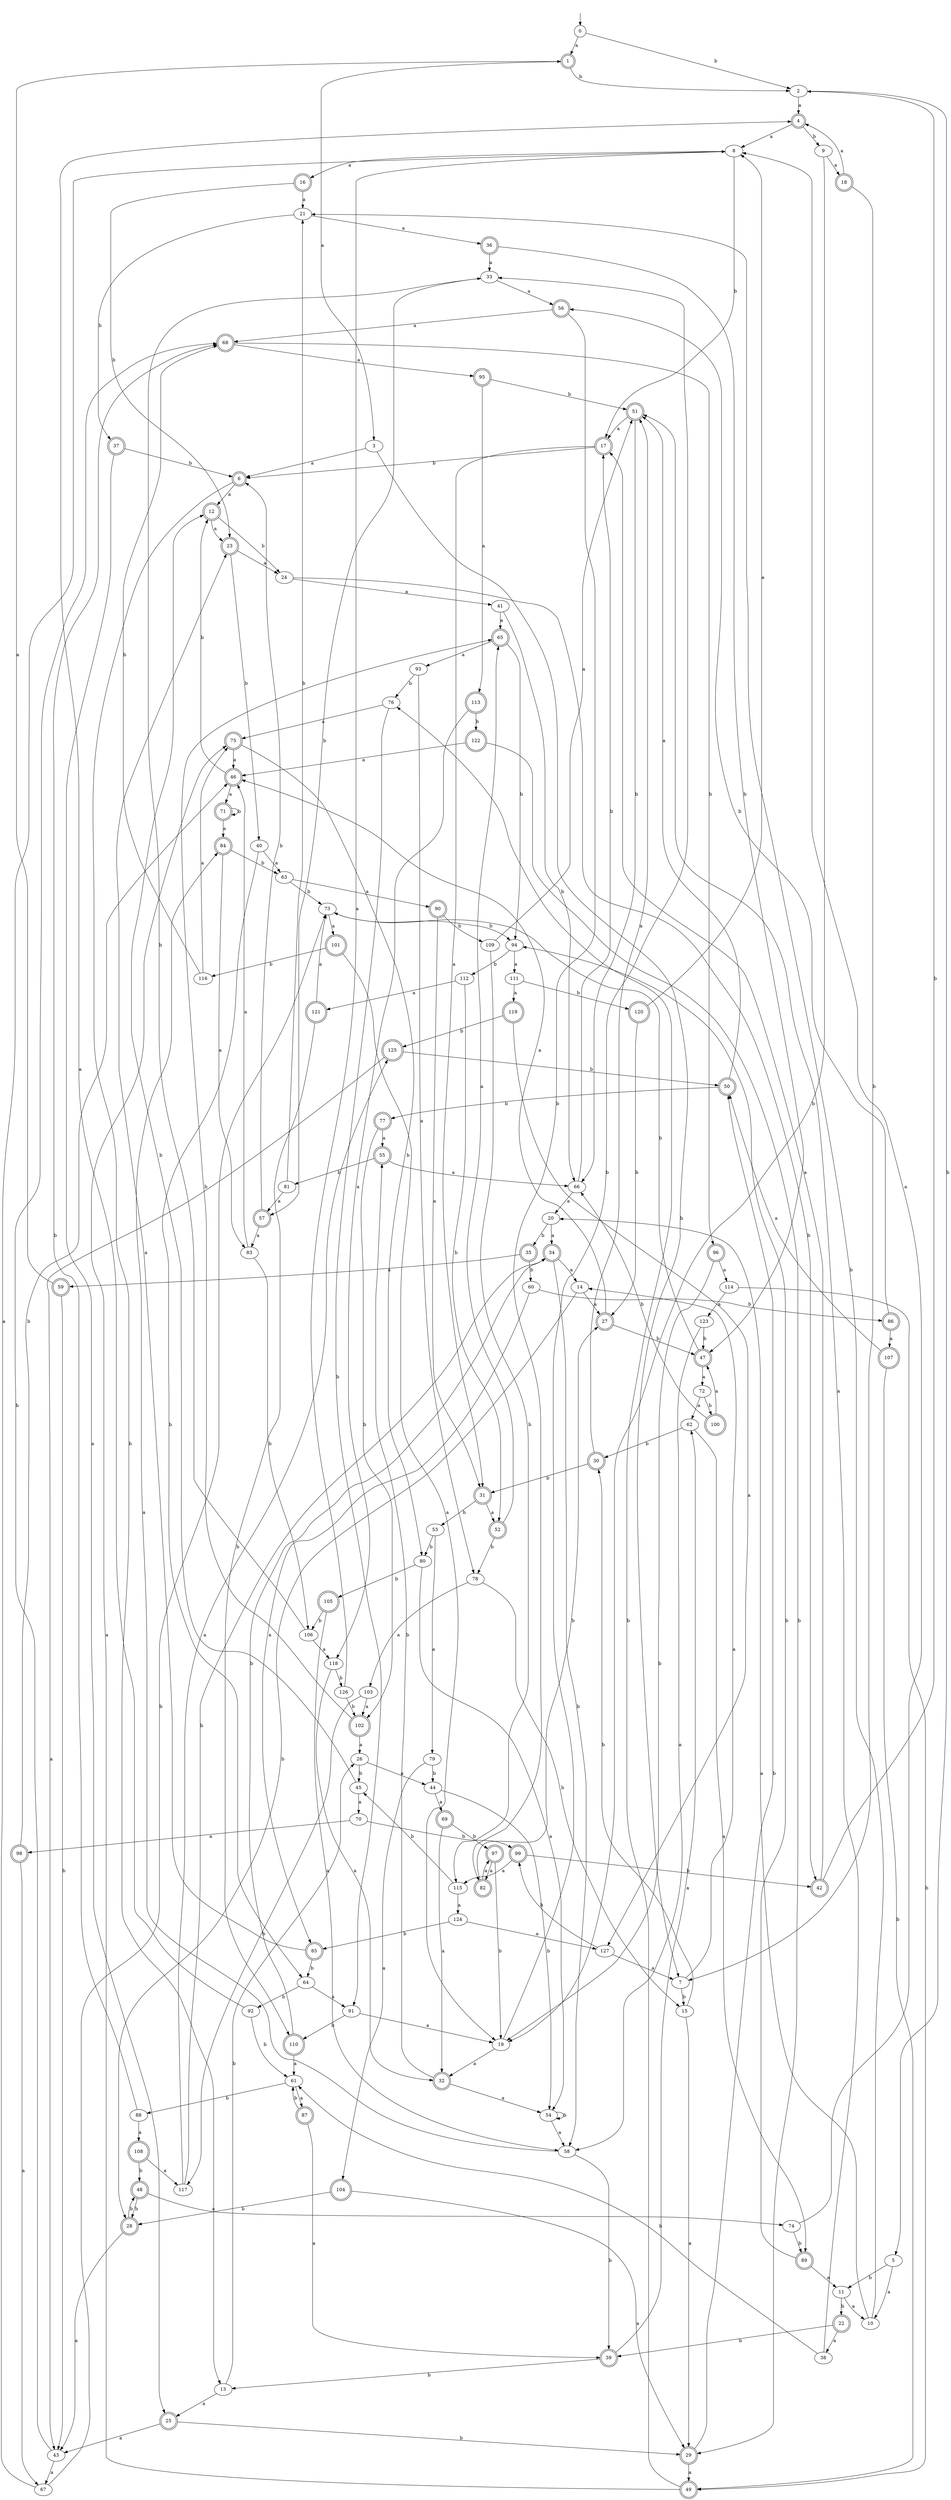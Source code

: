 digraph RandomDFA {
  __start0 [label="", shape=none];
  __start0 -> 0 [label=""];
  0 [shape=circle]
  0 -> 1 [label="a"]
  0 -> 2 [label="b"]
  1 [shape=doublecircle]
  1 -> 3 [label="a"]
  1 -> 2 [label="b"]
  2
  2 -> 4 [label="a"]
  2 -> 5 [label="b"]
  3
  3 -> 6 [label="a"]
  3 -> 7 [label="b"]
  4 [shape=doublecircle]
  4 -> 8 [label="a"]
  4 -> 9 [label="b"]
  5
  5 -> 10 [label="a"]
  5 -> 11 [label="b"]
  6 [shape=doublecircle]
  6 -> 12 [label="a"]
  6 -> 13 [label="b"]
  7
  7 -> 14 [label="a"]
  7 -> 15 [label="b"]
  8
  8 -> 16 [label="a"]
  8 -> 17 [label="b"]
  9
  9 -> 18 [label="a"]
  9 -> 19 [label="b"]
  10
  10 -> 20 [label="a"]
  10 -> 21 [label="b"]
  11
  11 -> 10 [label="a"]
  11 -> 22 [label="b"]
  12 [shape=doublecircle]
  12 -> 23 [label="a"]
  12 -> 24 [label="b"]
  13
  13 -> 25 [label="a"]
  13 -> 26 [label="b"]
  14
  14 -> 27 [label="a"]
  14 -> 28 [label="b"]
  15
  15 -> 29 [label="a"]
  15 -> 30 [label="b"]
  16 [shape=doublecircle]
  16 -> 21 [label="a"]
  16 -> 23 [label="b"]
  17 [shape=doublecircle]
  17 -> 31 [label="a"]
  17 -> 6 [label="b"]
  18 [shape=doublecircle]
  18 -> 4 [label="a"]
  18 -> 7 [label="b"]
  19
  19 -> 32 [label="a"]
  19 -> 33 [label="b"]
  20
  20 -> 34 [label="a"]
  20 -> 35 [label="b"]
  21
  21 -> 36 [label="a"]
  21 -> 37 [label="b"]
  22 [shape=doublecircle]
  22 -> 38 [label="a"]
  22 -> 39 [label="b"]
  23 [shape=doublecircle]
  23 -> 24 [label="a"]
  23 -> 40 [label="b"]
  24
  24 -> 41 [label="a"]
  24 -> 42 [label="b"]
  25 [shape=doublecircle]
  25 -> 43 [label="a"]
  25 -> 29 [label="b"]
  26
  26 -> 44 [label="a"]
  26 -> 45 [label="b"]
  27 [shape=doublecircle]
  27 -> 46 [label="a"]
  27 -> 47 [label="b"]
  28 [shape=doublecircle]
  28 -> 43 [label="a"]
  28 -> 48 [label="b"]
  29 [shape=doublecircle]
  29 -> 49 [label="a"]
  29 -> 50 [label="b"]
  30 [shape=doublecircle]
  30 -> 51 [label="a"]
  30 -> 31 [label="b"]
  31 [shape=doublecircle]
  31 -> 52 [label="a"]
  31 -> 53 [label="b"]
  32 [shape=doublecircle]
  32 -> 54 [label="a"]
  32 -> 55 [label="b"]
  33
  33 -> 56 [label="a"]
  33 -> 57 [label="b"]
  34 [shape=doublecircle]
  34 -> 14 [label="a"]
  34 -> 58 [label="b"]
  35 [shape=doublecircle]
  35 -> 59 [label="a"]
  35 -> 60 [label="b"]
  36 [shape=doublecircle]
  36 -> 33 [label="a"]
  36 -> 47 [label="b"]
  37 [shape=doublecircle]
  37 -> 25 [label="a"]
  37 -> 6 [label="b"]
  38
  38 -> 51 [label="a"]
  38 -> 61 [label="b"]
  39 [shape=doublecircle]
  39 -> 62 [label="a"]
  39 -> 13 [label="b"]
  40
  40 -> 63 [label="a"]
  40 -> 64 [label="b"]
  41
  41 -> 65 [label="a"]
  41 -> 66 [label="b"]
  42 [shape=doublecircle]
  42 -> 17 [label="a"]
  42 -> 2 [label="b"]
  43
  43 -> 67 [label="a"]
  43 -> 68 [label="b"]
  44
  44 -> 69 [label="a"]
  44 -> 54 [label="b"]
  45
  45 -> 70 [label="a"]
  45 -> 12 [label="b"]
  46 [shape=doublecircle]
  46 -> 71 [label="a"]
  46 -> 12 [label="b"]
  47 [shape=doublecircle]
  47 -> 72 [label="a"]
  47 -> 73 [label="b"]
  48 [shape=doublecircle]
  48 -> 74 [label="a"]
  48 -> 28 [label="b"]
  49 [shape=doublecircle]
  49 -> 75 [label="a"]
  49 -> 76 [label="b"]
  50 [shape=doublecircle]
  50 -> 51 [label="a"]
  50 -> 77 [label="b"]
  51 [shape=doublecircle]
  51 -> 17 [label="a"]
  51 -> 66 [label="b"]
  52 [shape=doublecircle]
  52 -> 65 [label="a"]
  52 -> 78 [label="b"]
  53
  53 -> 79 [label="a"]
  53 -> 80 [label="b"]
  54
  54 -> 58 [label="a"]
  54 -> 54 [label="b"]
  55 [shape=doublecircle]
  55 -> 66 [label="a"]
  55 -> 81 [label="b"]
  56 [shape=doublecircle]
  56 -> 68 [label="a"]
  56 -> 82 [label="b"]
  57 [shape=doublecircle]
  57 -> 83 [label="a"]
  57 -> 6 [label="b"]
  58
  58 -> 84 [label="a"]
  58 -> 39 [label="b"]
  59 [shape=doublecircle]
  59 -> 1 [label="a"]
  59 -> 43 [label="b"]
  60
  60 -> 85 [label="a"]
  60 -> 86 [label="b"]
  61
  61 -> 87 [label="a"]
  61 -> 88 [label="b"]
  62
  62 -> 89 [label="a"]
  62 -> 30 [label="b"]
  63
  63 -> 90 [label="a"]
  63 -> 73 [label="b"]
  64
  64 -> 91 [label="a"]
  64 -> 92 [label="b"]
  65 [shape=doublecircle]
  65 -> 93 [label="a"]
  65 -> 94 [label="b"]
  66
  66 -> 20 [label="a"]
  66 -> 17 [label="b"]
  67
  67 -> 8 [label="a"]
  67 -> 73 [label="b"]
  68 [shape=doublecircle]
  68 -> 95 [label="a"]
  68 -> 96 [label="b"]
  69 [shape=doublecircle]
  69 -> 32 [label="a"]
  69 -> 97 [label="b"]
  70
  70 -> 98 [label="a"]
  70 -> 99 [label="b"]
  71 [shape=doublecircle]
  71 -> 84 [label="a"]
  71 -> 71 [label="b"]
  72
  72 -> 62 [label="a"]
  72 -> 100 [label="b"]
  73
  73 -> 101 [label="a"]
  73 -> 94 [label="b"]
  74
  74 -> 8 [label="a"]
  74 -> 89 [label="b"]
  75 [shape=doublecircle]
  75 -> 46 [label="a"]
  75 -> 80 [label="b"]
  76
  76 -> 75 [label="a"]
  76 -> 91 [label="b"]
  77 [shape=doublecircle]
  77 -> 55 [label="a"]
  77 -> 102 [label="b"]
  78
  78 -> 103 [label="a"]
  78 -> 15 [label="b"]
  79
  79 -> 104 [label="a"]
  79 -> 44 [label="b"]
  80
  80 -> 54 [label="a"]
  80 -> 105 [label="b"]
  81
  81 -> 57 [label="a"]
  81 -> 21 [label="b"]
  82 [shape=doublecircle]
  82 -> 97 [label="a"]
  82 -> 27 [label="b"]
  83
  83 -> 46 [label="a"]
  83 -> 106 [label="b"]
  84 [shape=doublecircle]
  84 -> 83 [label="a"]
  84 -> 63 [label="b"]
  85 [shape=doublecircle]
  85 -> 23 [label="a"]
  85 -> 64 [label="b"]
  86 [shape=doublecircle]
  86 -> 107 [label="a"]
  86 -> 56 [label="b"]
  87 [shape=doublecircle]
  87 -> 39 [label="a"]
  87 -> 61 [label="b"]
  88
  88 -> 108 [label="a"]
  88 -> 68 [label="b"]
  89 [shape=doublecircle]
  89 -> 11 [label="a"]
  89 -> 94 [label="b"]
  90 [shape=doublecircle]
  90 -> 31 [label="a"]
  90 -> 109 [label="b"]
  91
  91 -> 19 [label="a"]
  91 -> 110 [label="b"]
  92
  92 -> 4 [label="a"]
  92 -> 61 [label="b"]
  93
  93 -> 78 [label="a"]
  93 -> 76 [label="b"]
  94
  94 -> 111 [label="a"]
  94 -> 112 [label="b"]
  95 [shape=doublecircle]
  95 -> 113 [label="a"]
  95 -> 51 [label="b"]
  96 [shape=doublecircle]
  96 -> 114 [label="a"]
  96 -> 19 [label="b"]
  97 [shape=doublecircle]
  97 -> 82 [label="a"]
  97 -> 19 [label="b"]
  98 [shape=doublecircle]
  98 -> 67 [label="a"]
  98 -> 46 [label="b"]
  99 [shape=doublecircle]
  99 -> 115 [label="a"]
  99 -> 42 [label="b"]
  100 [shape=doublecircle]
  100 -> 47 [label="a"]
  100 -> 66 [label="b"]
  101 [shape=doublecircle]
  101 -> 19 [label="a"]
  101 -> 116 [label="b"]
  102 [shape=doublecircle]
  102 -> 26 [label="a"]
  102 -> 65 [label="b"]
  103
  103 -> 102 [label="a"]
  103 -> 117 [label="b"]
  104 [shape=doublecircle]
  104 -> 29 [label="a"]
  104 -> 28 [label="b"]
  105 [shape=doublecircle]
  105 -> 58 [label="a"]
  105 -> 106 [label="b"]
  106
  106 -> 118 [label="a"]
  106 -> 33 [label="b"]
  107 [shape=doublecircle]
  107 -> 50 [label="a"]
  107 -> 49 [label="b"]
  108 [shape=doublecircle]
  108 -> 117 [label="a"]
  108 -> 48 [label="b"]
  109
  109 -> 51 [label="a"]
  109 -> 115 [label="b"]
  110 [shape=doublecircle]
  110 -> 61 [label="a"]
  110 -> 34 [label="b"]
  111
  111 -> 119 [label="a"]
  111 -> 120 [label="b"]
  112
  112 -> 121 [label="a"]
  112 -> 52 [label="b"]
  113 [shape=doublecircle]
  113 -> 118 [label="a"]
  113 -> 122 [label="b"]
  114
  114 -> 123 [label="a"]
  114 -> 49 [label="b"]
  115
  115 -> 124 [label="a"]
  115 -> 45 [label="b"]
  116
  116 -> 75 [label="a"]
  116 -> 68 [label="b"]
  117
  117 -> 125 [label="a"]
  117 -> 34 [label="b"]
  118
  118 -> 32 [label="a"]
  118 -> 126 [label="b"]
  119 [shape=doublecircle]
  119 -> 127 [label="a"]
  119 -> 125 [label="b"]
  120 [shape=doublecircle]
  120 -> 8 [label="a"]
  120 -> 27 [label="b"]
  121 [shape=doublecircle]
  121 -> 73 [label="a"]
  121 -> 110 [label="b"]
  122 [shape=doublecircle]
  122 -> 46 [label="a"]
  122 -> 29 [label="b"]
  123
  123 -> 58 [label="a"]
  123 -> 47 [label="b"]
  124
  124 -> 127 [label="a"]
  124 -> 85 [label="b"]
  125 [shape=doublecircle]
  125 -> 43 [label="a"]
  125 -> 50 [label="b"]
  126
  126 -> 8 [label="a"]
  126 -> 102 [label="b"]
  127
  127 -> 7 [label="a"]
  127 -> 99 [label="b"]
}
